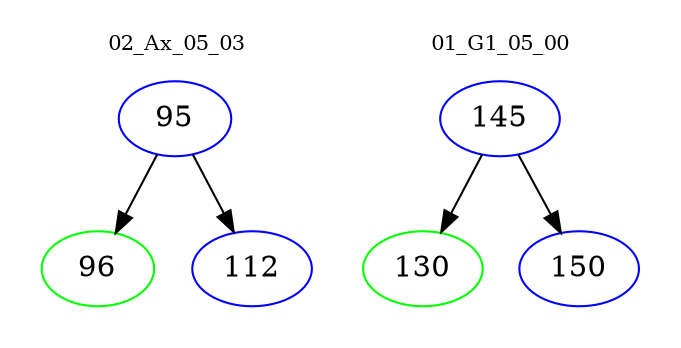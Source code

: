 digraph{
subgraph cluster_0 {
color = white
label = "02_Ax_05_03";
fontsize=10;
T0_95 [label="95", color="blue"]
T0_95 -> T0_96 [color="black"]
T0_96 [label="96", color="green"]
T0_95 -> T0_112 [color="black"]
T0_112 [label="112", color="blue"]
}
subgraph cluster_1 {
color = white
label = "01_G1_05_00";
fontsize=10;
T1_145 [label="145", color="blue"]
T1_145 -> T1_130 [color="black"]
T1_130 [label="130", color="green"]
T1_145 -> T1_150 [color="black"]
T1_150 [label="150", color="blue"]
}
}
